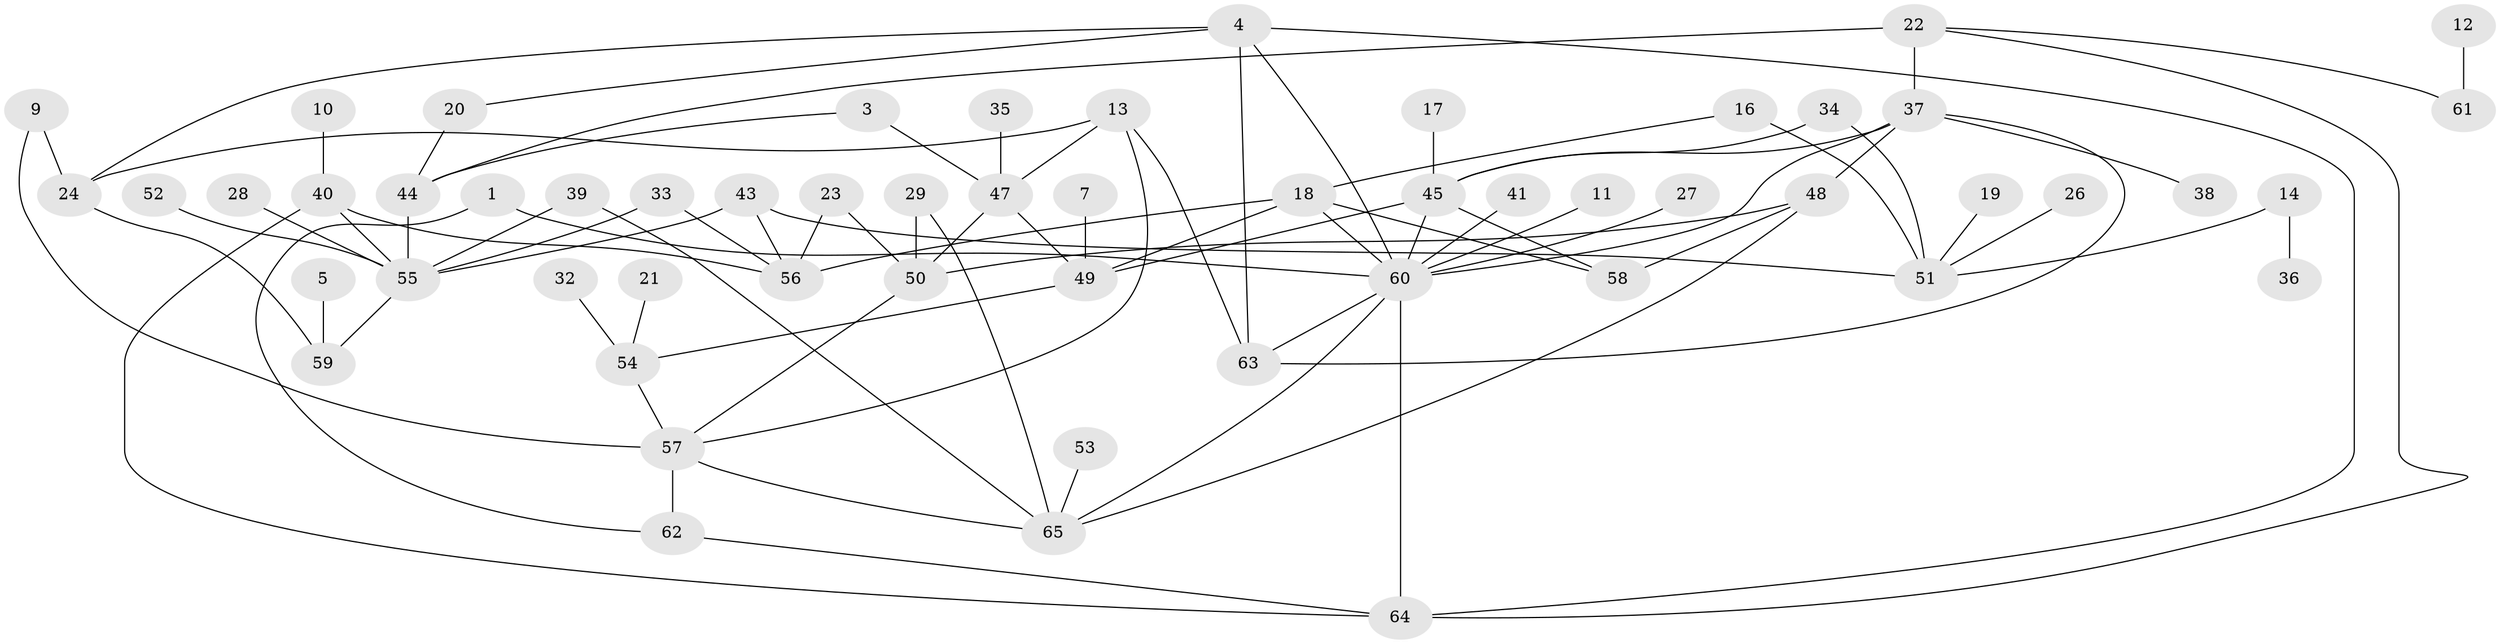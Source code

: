 // original degree distribution, {3: 0.17054263565891473, 2: 0.35658914728682173, 0: 0.06201550387596899, 4: 0.10852713178294573, 1: 0.20155038759689922, 5: 0.08527131782945736, 7: 0.007751937984496124, 6: 0.007751937984496124}
// Generated by graph-tools (version 1.1) at 2025/25/03/09/25 03:25:20]
// undirected, 56 vertices, 85 edges
graph export_dot {
graph [start="1"]
  node [color=gray90,style=filled];
  1;
  3;
  4;
  5;
  7;
  9;
  10;
  11;
  12;
  13;
  14;
  16;
  17;
  18;
  19;
  20;
  21;
  22;
  23;
  24;
  26;
  27;
  28;
  29;
  32;
  33;
  34;
  35;
  36;
  37;
  38;
  39;
  40;
  41;
  43;
  44;
  45;
  47;
  48;
  49;
  50;
  51;
  52;
  53;
  54;
  55;
  56;
  57;
  58;
  59;
  60;
  61;
  62;
  63;
  64;
  65;
  1 -- 60 [weight=1.0];
  1 -- 62 [weight=1.0];
  3 -- 44 [weight=1.0];
  3 -- 47 [weight=1.0];
  4 -- 20 [weight=1.0];
  4 -- 24 [weight=1.0];
  4 -- 60 [weight=1.0];
  4 -- 63 [weight=1.0];
  4 -- 64 [weight=1.0];
  5 -- 59 [weight=1.0];
  7 -- 49 [weight=1.0];
  9 -- 24 [weight=1.0];
  9 -- 57 [weight=1.0];
  10 -- 40 [weight=1.0];
  11 -- 60 [weight=1.0];
  12 -- 61 [weight=1.0];
  13 -- 24 [weight=1.0];
  13 -- 47 [weight=1.0];
  13 -- 57 [weight=1.0];
  13 -- 63 [weight=1.0];
  14 -- 36 [weight=1.0];
  14 -- 51 [weight=1.0];
  16 -- 18 [weight=1.0];
  16 -- 51 [weight=2.0];
  17 -- 45 [weight=1.0];
  18 -- 49 [weight=1.0];
  18 -- 56 [weight=1.0];
  18 -- 58 [weight=1.0];
  18 -- 60 [weight=1.0];
  19 -- 51 [weight=1.0];
  20 -- 44 [weight=1.0];
  21 -- 54 [weight=1.0];
  22 -- 37 [weight=1.0];
  22 -- 44 [weight=2.0];
  22 -- 61 [weight=1.0];
  22 -- 64 [weight=1.0];
  23 -- 50 [weight=1.0];
  23 -- 56 [weight=1.0];
  24 -- 59 [weight=1.0];
  26 -- 51 [weight=1.0];
  27 -- 60 [weight=1.0];
  28 -- 55 [weight=1.0];
  29 -- 50 [weight=1.0];
  29 -- 65 [weight=1.0];
  32 -- 54 [weight=1.0];
  33 -- 55 [weight=1.0];
  33 -- 56 [weight=1.0];
  34 -- 45 [weight=1.0];
  34 -- 51 [weight=1.0];
  35 -- 47 [weight=1.0];
  37 -- 38 [weight=1.0];
  37 -- 45 [weight=1.0];
  37 -- 48 [weight=1.0];
  37 -- 60 [weight=1.0];
  37 -- 63 [weight=1.0];
  39 -- 55 [weight=1.0];
  39 -- 65 [weight=1.0];
  40 -- 55 [weight=1.0];
  40 -- 56 [weight=1.0];
  40 -- 64 [weight=1.0];
  41 -- 60 [weight=1.0];
  43 -- 51 [weight=1.0];
  43 -- 55 [weight=1.0];
  43 -- 56 [weight=3.0];
  44 -- 55 [weight=1.0];
  45 -- 49 [weight=1.0];
  45 -- 58 [weight=1.0];
  45 -- 60 [weight=1.0];
  47 -- 49 [weight=1.0];
  47 -- 50 [weight=1.0];
  48 -- 50 [weight=1.0];
  48 -- 58 [weight=2.0];
  48 -- 65 [weight=1.0];
  49 -- 54 [weight=1.0];
  50 -- 57 [weight=1.0];
  52 -- 55 [weight=1.0];
  53 -- 65 [weight=1.0];
  54 -- 57 [weight=1.0];
  55 -- 59 [weight=1.0];
  57 -- 62 [weight=1.0];
  57 -- 65 [weight=1.0];
  60 -- 63 [weight=1.0];
  60 -- 64 [weight=1.0];
  60 -- 65 [weight=1.0];
  62 -- 64 [weight=1.0];
}
